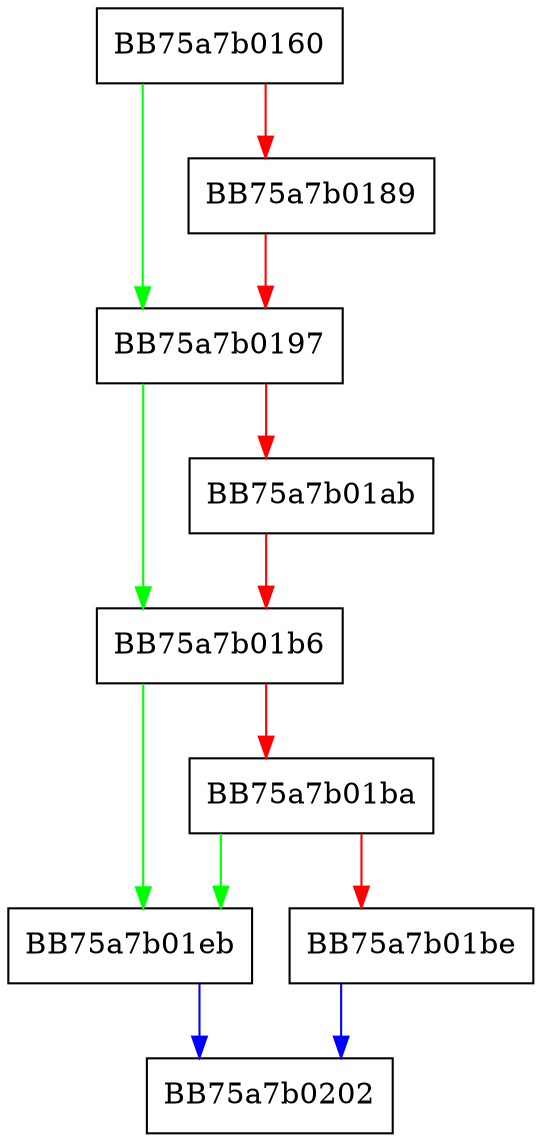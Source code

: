 digraph __acrt_CompareStringW {
  node [shape="box"];
  graph [splines=ortho];
  BB75a7b0160 -> BB75a7b0197 [color="green"];
  BB75a7b0160 -> BB75a7b0189 [color="red"];
  BB75a7b0189 -> BB75a7b0197 [color="red"];
  BB75a7b0197 -> BB75a7b01b6 [color="green"];
  BB75a7b0197 -> BB75a7b01ab [color="red"];
  BB75a7b01ab -> BB75a7b01b6 [color="red"];
  BB75a7b01b6 -> BB75a7b01eb [color="green"];
  BB75a7b01b6 -> BB75a7b01ba [color="red"];
  BB75a7b01ba -> BB75a7b01eb [color="green"];
  BB75a7b01ba -> BB75a7b01be [color="red"];
  BB75a7b01be -> BB75a7b0202 [color="blue"];
  BB75a7b01eb -> BB75a7b0202 [color="blue"];
}